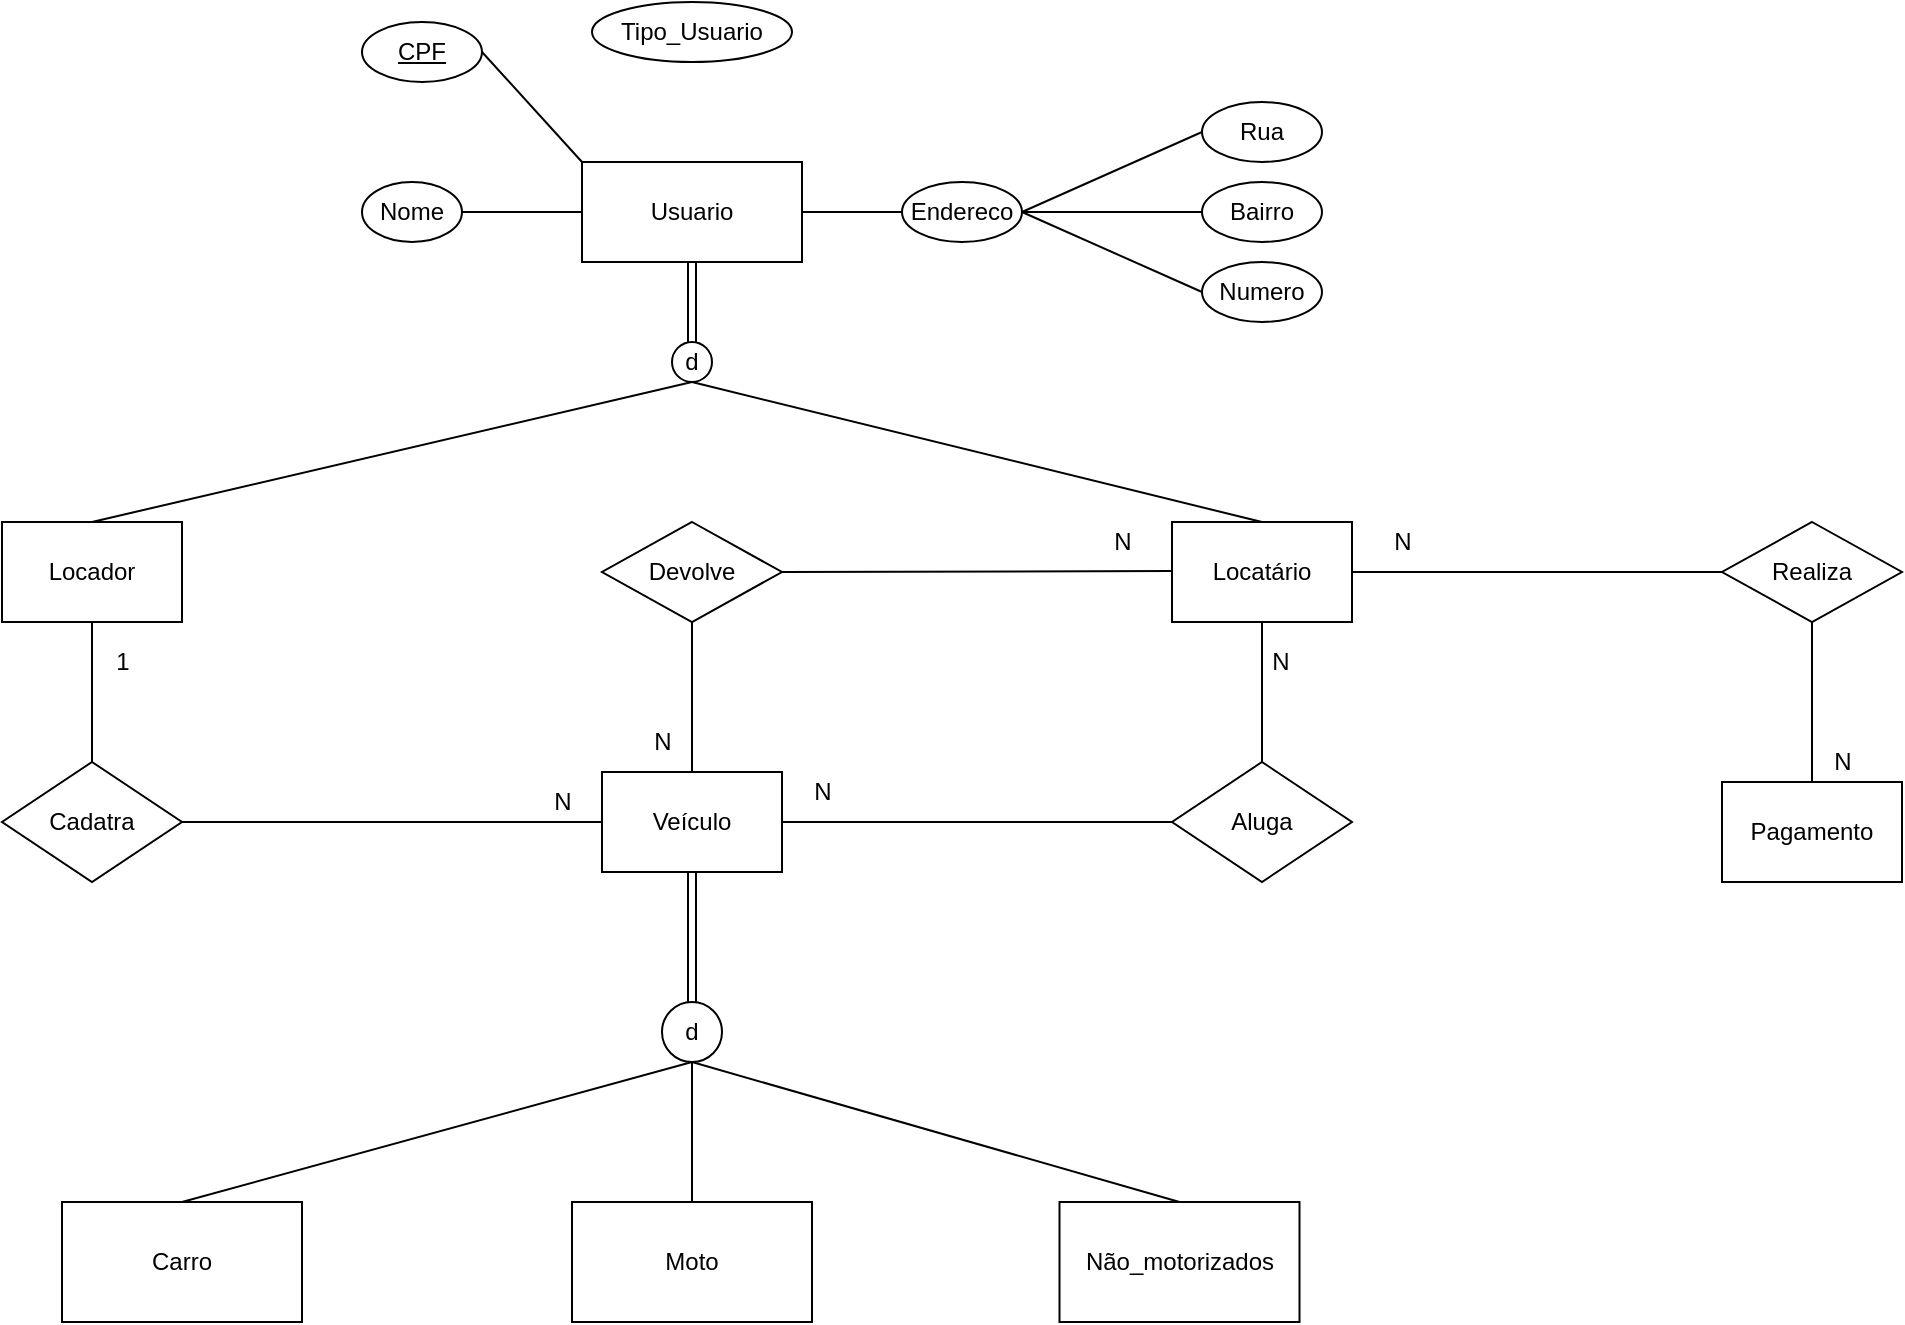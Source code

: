 <mxfile version="17.4.1" type="device"><diagram id="YODZdSHpGWmJinE2-0QO" name="Page-1"><mxGraphModel dx="837" dy="1651" grid="1" gridSize="10" guides="1" tooltips="1" connect="1" arrows="1" fold="1" page="1" pageScale="1" pageWidth="827" pageHeight="1169" math="0" shadow="0"><root><mxCell id="0"/><mxCell id="1" parent="0"/><mxCell id="VCrqgzYEbr3KQQ-ShSqz-1" value="Locatário" style="rounded=0;whiteSpace=wrap;html=1;" vertex="1" parent="1"><mxGeometry x="625" y="230" width="90" height="50" as="geometry"/></mxCell><mxCell id="VCrqgzYEbr3KQQ-ShSqz-6" value="Locador" style="rounded=0;whiteSpace=wrap;html=1;" vertex="1" parent="1"><mxGeometry x="40" y="230" width="90" height="50" as="geometry"/></mxCell><mxCell id="VCrqgzYEbr3KQQ-ShSqz-7" value="Veículo" style="rounded=0;whiteSpace=wrap;html=1;" vertex="1" parent="1"><mxGeometry x="340" y="355" width="90" height="50" as="geometry"/></mxCell><mxCell id="VCrqgzYEbr3KQQ-ShSqz-18" value="Aluga" style="rhombus;whiteSpace=wrap;html=1;" vertex="1" parent="1"><mxGeometry x="625" y="350" width="90" height="60" as="geometry"/></mxCell><mxCell id="VCrqgzYEbr3KQQ-ShSqz-19" value="Cadatra" style="rhombus;whiteSpace=wrap;html=1;" vertex="1" parent="1"><mxGeometry x="40" y="350" width="90" height="60" as="geometry"/></mxCell><mxCell id="VCrqgzYEbr3KQQ-ShSqz-21" value="Carro" style="rounded=0;whiteSpace=wrap;html=1;" vertex="1" parent="1"><mxGeometry x="70" y="570" width="120" height="60" as="geometry"/></mxCell><mxCell id="VCrqgzYEbr3KQQ-ShSqz-22" value="Moto" style="rounded=0;whiteSpace=wrap;html=1;" vertex="1" parent="1"><mxGeometry x="325" y="570" width="120" height="60" as="geometry"/></mxCell><mxCell id="VCrqgzYEbr3KQQ-ShSqz-23" value="Não_motorizados" style="rounded=0;whiteSpace=wrap;html=1;" vertex="1" parent="1"><mxGeometry x="568.75" y="570" width="120" height="60" as="geometry"/></mxCell><mxCell id="VCrqgzYEbr3KQQ-ShSqz-25" value="d" style="ellipse;whiteSpace=wrap;html=1;aspect=fixed;" vertex="1" parent="1"><mxGeometry x="370" y="470" width="30" height="30" as="geometry"/></mxCell><mxCell id="VCrqgzYEbr3KQQ-ShSqz-28" value="Usuario" style="whiteSpace=wrap;html=1;" vertex="1" parent="1"><mxGeometry x="330" y="50" width="110" height="50" as="geometry"/></mxCell><mxCell id="VCrqgzYEbr3KQQ-ShSqz-29" value="d" style="ellipse;whiteSpace=wrap;html=1;aspect=fixed;" vertex="1" parent="1"><mxGeometry x="375" y="140" width="20" height="20" as="geometry"/></mxCell><mxCell id="VCrqgzYEbr3KQQ-ShSqz-32" value="" style="endArrow=none;html=1;rounded=0;exitX=0.5;exitY=1;exitDx=0;exitDy=0;entryX=0.5;entryY=0;entryDx=0;entryDy=0;shape=link;" edge="1" parent="1" source="VCrqgzYEbr3KQQ-ShSqz-28" target="VCrqgzYEbr3KQQ-ShSqz-29"><mxGeometry width="50" height="50" relative="1" as="geometry"><mxPoint x="580" y="180" as="sourcePoint"/><mxPoint x="385" y="110" as="targetPoint"/></mxGeometry></mxCell><mxCell id="VCrqgzYEbr3KQQ-ShSqz-33" value="" style="endArrow=none;html=1;rounded=0;entryX=0.5;entryY=0;entryDx=0;entryDy=0;exitX=0.5;exitY=1;exitDx=0;exitDy=0;" edge="1" parent="1" source="VCrqgzYEbr3KQQ-ShSqz-29" target="VCrqgzYEbr3KQQ-ShSqz-1"><mxGeometry width="50" height="50" relative="1" as="geometry"><mxPoint x="350" y="190" as="sourcePoint"/><mxPoint x="355" y="170" as="targetPoint"/></mxGeometry></mxCell><mxCell id="VCrqgzYEbr3KQQ-ShSqz-34" value="" style="endArrow=none;html=1;rounded=0;exitX=0.5;exitY=0;exitDx=0;exitDy=0;entryX=0.5;entryY=1;entryDx=0;entryDy=0;" edge="1" parent="1" source="VCrqgzYEbr3KQQ-ShSqz-6" target="VCrqgzYEbr3KQQ-ShSqz-29"><mxGeometry width="50" height="50" relative="1" as="geometry"><mxPoint x="218.75" y="140" as="sourcePoint"/><mxPoint x="218.75" y="180" as="targetPoint"/></mxGeometry></mxCell><mxCell id="VCrqgzYEbr3KQQ-ShSqz-35" value="" style="endArrow=none;html=1;rounded=0;exitX=0.5;exitY=1;exitDx=0;exitDy=0;entryX=0.5;entryY=0;entryDx=0;entryDy=0;" edge="1" parent="1" source="VCrqgzYEbr3KQQ-ShSqz-6" target="VCrqgzYEbr3KQQ-ShSqz-19"><mxGeometry width="50" height="50" relative="1" as="geometry"><mxPoint x="95" y="240" as="sourcePoint"/><mxPoint x="225" y="190" as="targetPoint"/></mxGeometry></mxCell><mxCell id="VCrqgzYEbr3KQQ-ShSqz-36" value="" style="endArrow=none;html=1;rounded=0;entryX=0.5;entryY=0;entryDx=0;entryDy=0;exitX=0.5;exitY=1;exitDx=0;exitDy=0;" edge="1" parent="1" source="VCrqgzYEbr3KQQ-ShSqz-1" target="VCrqgzYEbr3KQQ-ShSqz-18"><mxGeometry width="50" height="50" relative="1" as="geometry"><mxPoint x="194" y="190" as="sourcePoint"/><mxPoint x="344" y="240" as="targetPoint"/></mxGeometry></mxCell><mxCell id="VCrqgzYEbr3KQQ-ShSqz-38" value="" style="endArrow=none;html=1;rounded=0;exitX=1;exitY=0.5;exitDx=0;exitDy=0;entryX=0;entryY=0.5;entryDx=0;entryDy=0;" edge="1" parent="1" source="VCrqgzYEbr3KQQ-ShSqz-19" target="VCrqgzYEbr3KQQ-ShSqz-7"><mxGeometry width="50" height="50" relative="1" as="geometry"><mxPoint x="95" y="290" as="sourcePoint"/><mxPoint x="200" y="380" as="targetPoint"/></mxGeometry></mxCell><mxCell id="VCrqgzYEbr3KQQ-ShSqz-39" value="" style="endArrow=none;html=1;rounded=0;exitX=1;exitY=0.5;exitDx=0;exitDy=0;entryX=0;entryY=0.5;entryDx=0;entryDy=0;" edge="1" parent="1" source="VCrqgzYEbr3KQQ-ShSqz-7" target="VCrqgzYEbr3KQQ-ShSqz-18"><mxGeometry width="50" height="50" relative="1" as="geometry"><mxPoint x="140" y="390" as="sourcePoint"/><mxPoint x="223.75" y="390" as="targetPoint"/></mxGeometry></mxCell><mxCell id="VCrqgzYEbr3KQQ-ShSqz-40" value="" style="endArrow=none;html=1;rounded=0;entryX=0.5;entryY=1;entryDx=0;entryDy=0;exitX=0.5;exitY=0;exitDx=0;exitDy=0;shape=link;" edge="1" parent="1" source="VCrqgzYEbr3KQQ-ShSqz-25" target="VCrqgzYEbr3KQQ-ShSqz-7"><mxGeometry width="50" height="50" relative="1" as="geometry"><mxPoint x="546.25" y="470" as="sourcePoint"/><mxPoint x="596.25" y="420" as="targetPoint"/></mxGeometry></mxCell><mxCell id="VCrqgzYEbr3KQQ-ShSqz-41" value="" style="endArrow=none;html=1;rounded=0;entryX=0.5;entryY=1;entryDx=0;entryDy=0;exitX=0.5;exitY=0;exitDx=0;exitDy=0;" edge="1" parent="1" source="VCrqgzYEbr3KQQ-ShSqz-23" target="VCrqgzYEbr3KQQ-ShSqz-25"><mxGeometry width="50" height="50" relative="1" as="geometry"><mxPoint x="628.25" y="565" as="sourcePoint"/><mxPoint x="628.25" y="500" as="targetPoint"/></mxGeometry></mxCell><mxCell id="VCrqgzYEbr3KQQ-ShSqz-42" value="" style="endArrow=none;html=1;rounded=0;exitX=0.5;exitY=0;exitDx=0;exitDy=0;entryX=0.5;entryY=1;entryDx=0;entryDy=0;" edge="1" parent="1" source="VCrqgzYEbr3KQQ-ShSqz-22" target="VCrqgzYEbr3KQQ-ShSqz-25"><mxGeometry width="50" height="50" relative="1" as="geometry"><mxPoint x="385" y="560" as="sourcePoint"/><mxPoint x="385.25" y="510" as="targetPoint"/></mxGeometry></mxCell><mxCell id="VCrqgzYEbr3KQQ-ShSqz-43" value="" style="endArrow=none;html=1;rounded=0;entryX=0.5;entryY=1;entryDx=0;entryDy=0;exitX=0.5;exitY=0;exitDx=0;exitDy=0;" edge="1" parent="1" source="VCrqgzYEbr3KQQ-ShSqz-21" target="VCrqgzYEbr3KQQ-ShSqz-25"><mxGeometry width="50" height="50" relative="1" as="geometry"><mxPoint x="190" y="535" as="sourcePoint"/><mxPoint x="190" y="470" as="targetPoint"/></mxGeometry></mxCell><mxCell id="VCrqgzYEbr3KQQ-ShSqz-45" value="" style="endArrow=none;html=1;rounded=0;entryX=0;entryY=0.5;entryDx=0;entryDy=0;exitX=1;exitY=0.5;exitDx=0;exitDy=0;" edge="1" parent="1" source="VCrqgzYEbr3KQQ-ShSqz-47"><mxGeometry width="50" height="50" relative="1" as="geometry"><mxPoint x="460" y="255" as="sourcePoint"/><mxPoint x="625" y="254.5" as="targetPoint"/></mxGeometry></mxCell><mxCell id="VCrqgzYEbr3KQQ-ShSqz-47" value="Devolve" style="rhombus;whiteSpace=wrap;html=1;" vertex="1" parent="1"><mxGeometry x="340" y="230" width="90" height="50" as="geometry"/></mxCell><mxCell id="VCrqgzYEbr3KQQ-ShSqz-48" value="" style="endArrow=none;html=1;rounded=0;entryX=0.5;entryY=0;entryDx=0;entryDy=0;exitX=0.5;exitY=1;exitDx=0;exitDy=0;" edge="1" parent="1" source="VCrqgzYEbr3KQQ-ShSqz-47" target="VCrqgzYEbr3KQQ-ShSqz-7"><mxGeometry width="50" height="50" relative="1" as="geometry"><mxPoint x="440" y="265" as="sourcePoint"/><mxPoint x="635" y="264.5" as="targetPoint"/></mxGeometry></mxCell><mxCell id="VCrqgzYEbr3KQQ-ShSqz-50" value="Realiza" style="rhombus;whiteSpace=wrap;html=1;" vertex="1" parent="1"><mxGeometry x="900" y="230" width="90" height="50" as="geometry"/></mxCell><mxCell id="VCrqgzYEbr3KQQ-ShSqz-51" value="Pagamento" style="rounded=0;whiteSpace=wrap;html=1;" vertex="1" parent="1"><mxGeometry x="900" y="360" width="90" height="50" as="geometry"/></mxCell><mxCell id="VCrqgzYEbr3KQQ-ShSqz-52" value="" style="endArrow=none;html=1;rounded=0;entryX=0;entryY=0.5;entryDx=0;entryDy=0;exitX=1;exitY=0.5;exitDx=0;exitDy=0;" edge="1" parent="1" source="VCrqgzYEbr3KQQ-ShSqz-1" target="VCrqgzYEbr3KQQ-ShSqz-50"><mxGeometry width="50" height="50" relative="1" as="geometry"><mxPoint x="440" y="265" as="sourcePoint"/><mxPoint x="635" y="264.5" as="targetPoint"/></mxGeometry></mxCell><mxCell id="VCrqgzYEbr3KQQ-ShSqz-53" value="" style="endArrow=none;html=1;rounded=0;entryX=0.5;entryY=1;entryDx=0;entryDy=0;exitX=0.5;exitY=0;exitDx=0;exitDy=0;" edge="1" parent="1" source="VCrqgzYEbr3KQQ-ShSqz-51" target="VCrqgzYEbr3KQQ-ShSqz-50"><mxGeometry width="50" height="50" relative="1" as="geometry"><mxPoint x="725" y="265" as="sourcePoint"/><mxPoint x="910" y="265" as="targetPoint"/></mxGeometry></mxCell><mxCell id="VCrqgzYEbr3KQQ-ShSqz-54" value="N" style="text;html=1;align=center;verticalAlign=middle;resizable=0;points=[];autosize=1;strokeColor=none;fillColor=none;" vertex="1" parent="1"><mxGeometry x="310" y="360" width="20" height="20" as="geometry"/></mxCell><mxCell id="VCrqgzYEbr3KQQ-ShSqz-55" value="1" style="text;html=1;align=center;verticalAlign=middle;resizable=0;points=[];autosize=1;strokeColor=none;fillColor=none;" vertex="1" parent="1"><mxGeometry x="90" y="290" width="20" height="20" as="geometry"/></mxCell><mxCell id="VCrqgzYEbr3KQQ-ShSqz-56" value="N" style="text;html=1;align=center;verticalAlign=middle;resizable=0;points=[];autosize=1;strokeColor=none;fillColor=none;" vertex="1" parent="1"><mxGeometry x="440" y="355" width="20" height="20" as="geometry"/></mxCell><mxCell id="VCrqgzYEbr3KQQ-ShSqz-57" value="N" style="text;html=1;align=center;verticalAlign=middle;resizable=0;points=[];autosize=1;strokeColor=none;fillColor=none;" vertex="1" parent="1"><mxGeometry x="668.75" y="290" width="20" height="20" as="geometry"/></mxCell><mxCell id="VCrqgzYEbr3KQQ-ShSqz-58" value="N" style="text;html=1;align=center;verticalAlign=middle;resizable=0;points=[];autosize=1;strokeColor=none;fillColor=none;" vertex="1" parent="1"><mxGeometry x="590" y="230" width="20" height="20" as="geometry"/></mxCell><mxCell id="VCrqgzYEbr3KQQ-ShSqz-59" value="N" style="text;html=1;align=center;verticalAlign=middle;resizable=0;points=[];autosize=1;strokeColor=none;fillColor=none;" vertex="1" parent="1"><mxGeometry x="360" y="330" width="20" height="20" as="geometry"/></mxCell><mxCell id="VCrqgzYEbr3KQQ-ShSqz-61" value="N" style="text;html=1;align=center;verticalAlign=middle;resizable=0;points=[];autosize=1;strokeColor=none;fillColor=none;" vertex="1" parent="1"><mxGeometry x="950" y="340" width="20" height="20" as="geometry"/></mxCell><mxCell id="VCrqgzYEbr3KQQ-ShSqz-62" value="N" style="text;html=1;align=center;verticalAlign=middle;resizable=0;points=[];autosize=1;strokeColor=none;fillColor=none;" vertex="1" parent="1"><mxGeometry x="730" y="230" width="20" height="20" as="geometry"/></mxCell><mxCell id="VCrqgzYEbr3KQQ-ShSqz-63" value="Nome" style="ellipse;whiteSpace=wrap;html=1;" vertex="1" parent="1"><mxGeometry x="220" y="60" width="50" height="30" as="geometry"/></mxCell><mxCell id="VCrqgzYEbr3KQQ-ShSqz-64" value="Numero" style="ellipse;whiteSpace=wrap;html=1;" vertex="1" parent="1"><mxGeometry x="640" y="100" width="60" height="30" as="geometry"/></mxCell><mxCell id="VCrqgzYEbr3KQQ-ShSqz-65" value="Rua" style="ellipse;whiteSpace=wrap;html=1;" vertex="1" parent="1"><mxGeometry x="640" y="20" width="60" height="30" as="geometry"/></mxCell><mxCell id="VCrqgzYEbr3KQQ-ShSqz-67" value="Bairro" style="ellipse;whiteSpace=wrap;html=1;" vertex="1" parent="1"><mxGeometry x="640" y="60" width="60" height="30" as="geometry"/></mxCell><mxCell id="VCrqgzYEbr3KQQ-ShSqz-68" value="" style="endArrow=none;html=1;rounded=0;exitX=1;exitY=0.5;exitDx=0;exitDy=0;entryX=0;entryY=0.5;entryDx=0;entryDy=0;" edge="1" parent="1" source="VCrqgzYEbr3KQQ-ShSqz-63" target="VCrqgzYEbr3KQQ-ShSqz-28"><mxGeometry width="50" height="50" relative="1" as="geometry"><mxPoint x="300" y="80" as="sourcePoint"/><mxPoint x="350" y="30" as="targetPoint"/></mxGeometry></mxCell><mxCell id="VCrqgzYEbr3KQQ-ShSqz-70" value="" style="endArrow=none;html=1;rounded=0;exitX=0;exitY=0.5;exitDx=0;exitDy=0;entryX=1;entryY=0.5;entryDx=0;entryDy=0;" edge="1" parent="1" source="VCrqgzYEbr3KQQ-ShSqz-71" target="VCrqgzYEbr3KQQ-ShSqz-28"><mxGeometry width="50" height="50" relative="1" as="geometry"><mxPoint x="470" y="75" as="sourcePoint"/><mxPoint x="440" y="80" as="targetPoint"/></mxGeometry></mxCell><mxCell id="VCrqgzYEbr3KQQ-ShSqz-71" value="Endereco" style="ellipse;whiteSpace=wrap;html=1;" vertex="1" parent="1"><mxGeometry x="490" y="60" width="60" height="30" as="geometry"/></mxCell><mxCell id="VCrqgzYEbr3KQQ-ShSqz-73" value="" style="endArrow=none;html=1;rounded=0;exitX=0;exitY=0.5;exitDx=0;exitDy=0;entryX=1;entryY=0.5;entryDx=0;entryDy=0;" edge="1" parent="1" source="VCrqgzYEbr3KQQ-ShSqz-64" target="VCrqgzYEbr3KQQ-ShSqz-71"><mxGeometry width="50" height="50" relative="1" as="geometry"><mxPoint x="500" y="85" as="sourcePoint"/><mxPoint x="450" y="85" as="targetPoint"/></mxGeometry></mxCell><mxCell id="VCrqgzYEbr3KQQ-ShSqz-74" value="" style="endArrow=none;html=1;rounded=0;exitX=1;exitY=0.5;exitDx=0;exitDy=0;entryX=0;entryY=0.5;entryDx=0;entryDy=0;" edge="1" parent="1" source="VCrqgzYEbr3KQQ-ShSqz-71" target="VCrqgzYEbr3KQQ-ShSqz-67"><mxGeometry width="50" height="50" relative="1" as="geometry"><mxPoint x="510" y="95" as="sourcePoint"/><mxPoint x="460" y="95" as="targetPoint"/></mxGeometry></mxCell><mxCell id="VCrqgzYEbr3KQQ-ShSqz-75" value="" style="endArrow=none;html=1;rounded=0;exitX=1;exitY=0.5;exitDx=0;exitDy=0;entryX=0;entryY=0.5;entryDx=0;entryDy=0;" edge="1" parent="1" source="VCrqgzYEbr3KQQ-ShSqz-71" target="VCrqgzYEbr3KQQ-ShSqz-65"><mxGeometry width="50" height="50" relative="1" as="geometry"><mxPoint x="520" y="105" as="sourcePoint"/><mxPoint x="470" y="105" as="targetPoint"/></mxGeometry></mxCell><mxCell id="VCrqgzYEbr3KQQ-ShSqz-76" value="CPF" style="ellipse;whiteSpace=wrap;html=1;align=center;fontStyle=4;" vertex="1" parent="1"><mxGeometry x="220" y="-20" width="60" height="30" as="geometry"/></mxCell><mxCell id="VCrqgzYEbr3KQQ-ShSqz-77" value="" style="endArrow=none;html=1;rounded=0;exitX=1;exitY=0.5;exitDx=0;exitDy=0;entryX=0;entryY=0;entryDx=0;entryDy=0;" edge="1" parent="1" source="VCrqgzYEbr3KQQ-ShSqz-76" target="VCrqgzYEbr3KQQ-ShSqz-28"><mxGeometry width="50" height="50" relative="1" as="geometry"><mxPoint x="280" y="85" as="sourcePoint"/><mxPoint x="340" y="85" as="targetPoint"/></mxGeometry></mxCell><mxCell id="VCrqgzYEbr3KQQ-ShSqz-79" value="Tipo_Usuario" style="ellipse;whiteSpace=wrap;html=1;" vertex="1" parent="1"><mxGeometry x="335" y="-30" width="100" height="30" as="geometry"/></mxCell></root></mxGraphModel></diagram></mxfile>